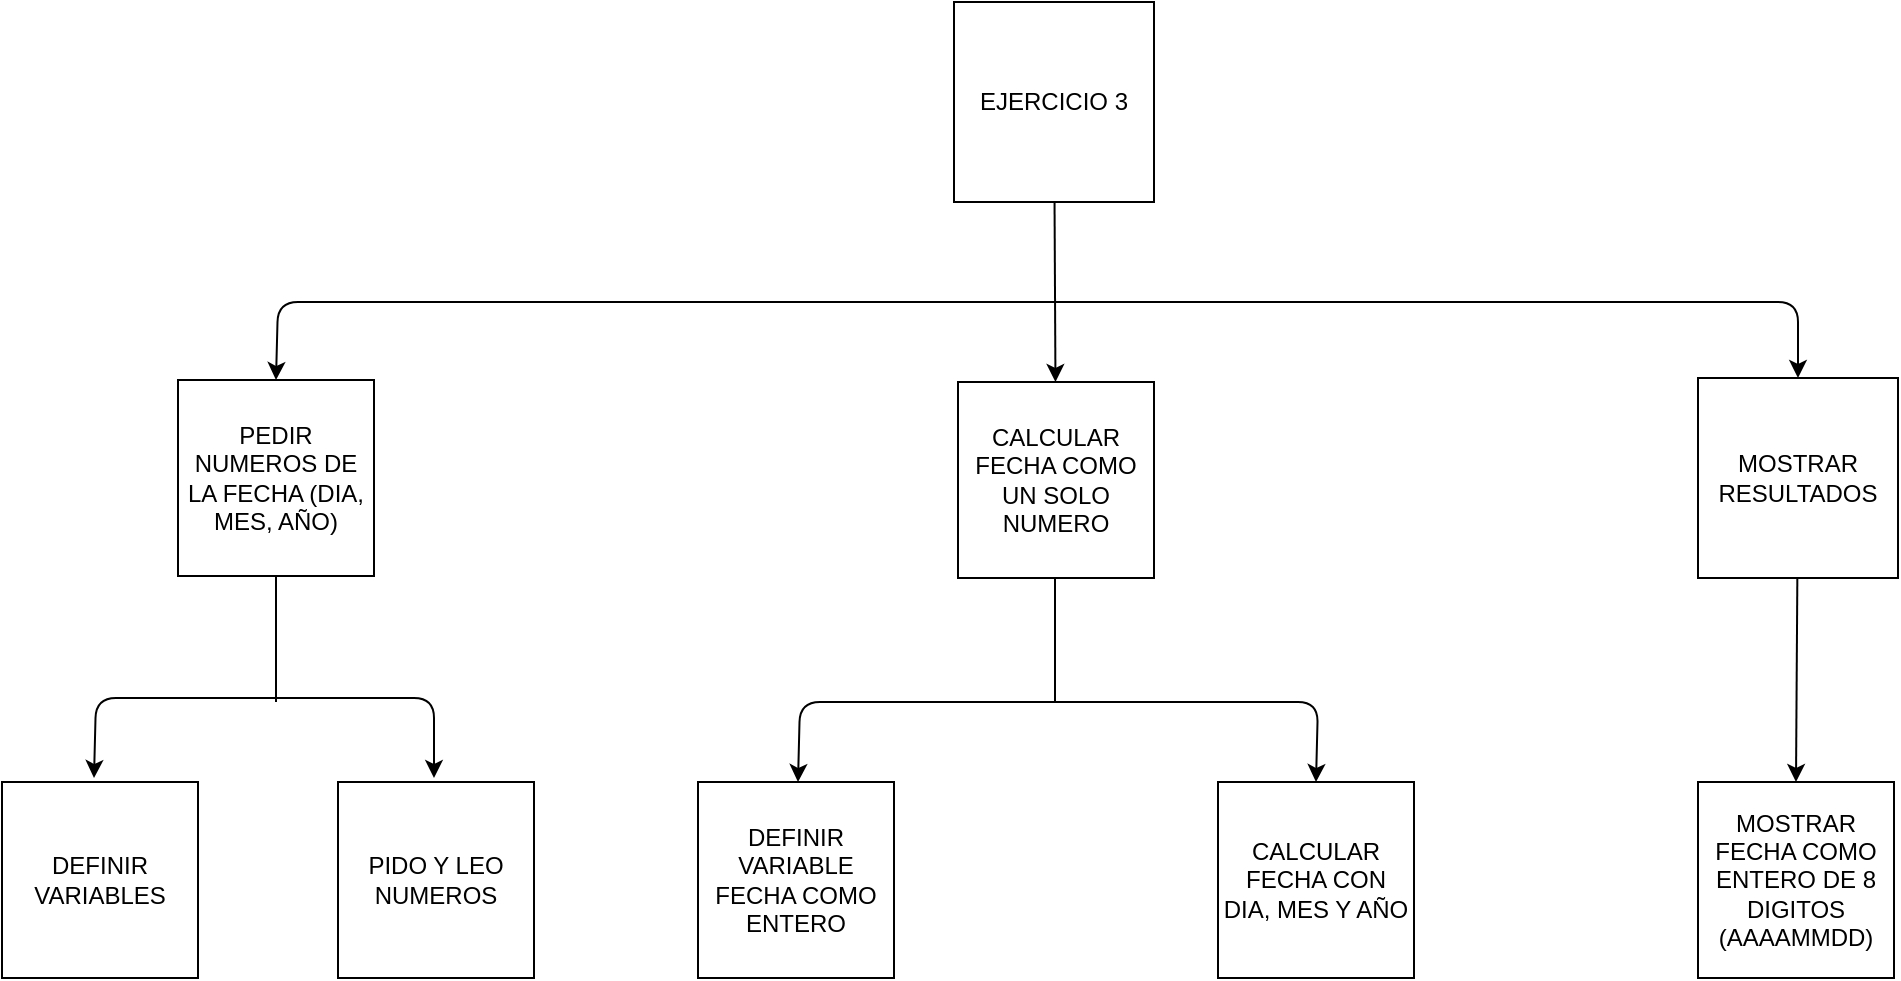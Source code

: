 <mxfile>
    <diagram id="K61mli4W6nfY99B6M5Sg" name="Page-1">
        <mxGraphModel dx="1724" dy="779" grid="1" gridSize="10" guides="1" tooltips="1" connect="1" arrows="1" fold="1" page="1" pageScale="1" pageWidth="850" pageHeight="1100" background="light-dark(#FFFFFF,#0A0A0A)" math="0" shadow="0">
            <root>
                <mxCell id="0"/>
                <mxCell id="1" parent="0"/>
                <mxCell id="2" value="" style="edgeStyle=none;html=1;" edge="1" parent="1" source="5" target="6">
                    <mxGeometry relative="1" as="geometry"/>
                </mxCell>
                <mxCell id="3" value="" style="edgeStyle=none;html=1;entryX=0.5;entryY=0;entryDx=0;entryDy=0;" edge="1" parent="1" target="7">
                    <mxGeometry relative="1" as="geometry">
                        <mxPoint x="425" y="160" as="sourcePoint"/>
                        <Array as="points">
                            <mxPoint x="40" y="160"/>
                        </Array>
                    </mxGeometry>
                </mxCell>
                <mxCell id="4" value="" style="edgeStyle=none;html=1;entryX=0.5;entryY=0;entryDx=0;entryDy=0;" edge="1" parent="1" target="9">
                    <mxGeometry relative="1" as="geometry">
                        <mxPoint x="410" y="160" as="sourcePoint"/>
                        <Array as="points">
                            <mxPoint x="800" y="160"/>
                        </Array>
                    </mxGeometry>
                </mxCell>
                <mxCell id="5" value="EJERCICIO 3" style="whiteSpace=wrap;html=1;aspect=fixed;" vertex="1" parent="1">
                    <mxGeometry x="378" y="10" width="100" height="100" as="geometry"/>
                </mxCell>
                <mxCell id="6" value="CALCULAR FECHA COMO UN SOLO NUMERO" style="whiteSpace=wrap;html=1;aspect=fixed;" vertex="1" parent="1">
                    <mxGeometry x="380" y="200" width="98" height="98" as="geometry"/>
                </mxCell>
                <mxCell id="7" value="PEDIR NUMEROS DE LA FECHA (DIA, MES, AÑO)" style="whiteSpace=wrap;html=1;aspect=fixed;" vertex="1" parent="1">
                    <mxGeometry x="-10" y="199" width="98" height="98" as="geometry"/>
                </mxCell>
                <mxCell id="8" value="" style="edgeStyle=none;html=1;entryX=0.5;entryY=0;entryDx=0;entryDy=0;" edge="1" parent="1" source="9" target="22">
                    <mxGeometry relative="1" as="geometry">
                        <mxPoint x="860" y="400" as="targetPoint"/>
                    </mxGeometry>
                </mxCell>
                <mxCell id="9" value="MOSTRAR RESULTADOS" style="whiteSpace=wrap;html=1;aspect=fixed;" vertex="1" parent="1">
                    <mxGeometry x="750" y="198" width="100" height="100" as="geometry"/>
                </mxCell>
                <mxCell id="10" value="DEFINIR VARIABLES" style="whiteSpace=wrap;html=1;aspect=fixed;" vertex="1" parent="1">
                    <mxGeometry x="-98" y="400" width="98" height="98" as="geometry"/>
                </mxCell>
                <mxCell id="11" value="PIDO Y LEO NUMEROS" style="whiteSpace=wrap;html=1;aspect=fixed;" vertex="1" parent="1">
                    <mxGeometry x="70" y="400" width="98" height="98" as="geometry"/>
                </mxCell>
                <mxCell id="12" value="" style="endArrow=none;html=1;entryX=0.5;entryY=1;entryDx=0;entryDy=0;" edge="1" parent="1" target="7">
                    <mxGeometry width="50" height="50" relative="1" as="geometry">
                        <mxPoint x="39" y="360" as="sourcePoint"/>
                        <mxPoint x="329" y="298" as="targetPoint"/>
                    </mxGeometry>
                </mxCell>
                <mxCell id="13" value="" style="endArrow=classic;html=1;entryX=0.5;entryY=0;entryDx=0;entryDy=0;" edge="1" parent="1">
                    <mxGeometry width="50" height="50" relative="1" as="geometry">
                        <mxPoint x="29" y="358" as="sourcePoint"/>
                        <mxPoint x="118" y="398" as="targetPoint"/>
                        <Array as="points">
                            <mxPoint x="118" y="358"/>
                        </Array>
                    </mxGeometry>
                </mxCell>
                <mxCell id="14" value="" style="endArrow=classic;html=1;entryX=0.5;entryY=0;entryDx=0;entryDy=0;" edge="1" parent="1">
                    <mxGeometry width="50" height="50" relative="1" as="geometry">
                        <mxPoint x="29" y="358" as="sourcePoint"/>
                        <mxPoint x="-52" y="398" as="targetPoint"/>
                        <Array as="points">
                            <mxPoint x="-51" y="358"/>
                        </Array>
                    </mxGeometry>
                </mxCell>
                <mxCell id="15" value="" style="endArrow=none;html=1;entryX=0.5;entryY=1;entryDx=0;entryDy=0;" edge="1" parent="1">
                    <mxGeometry width="50" height="50" relative="1" as="geometry">
                        <mxPoint x="428.5" y="360" as="sourcePoint"/>
                        <mxPoint x="428.5" y="298" as="targetPoint"/>
                    </mxGeometry>
                </mxCell>
                <mxCell id="16" value="DEFINIR VARIABLE FECHA COMO ENTERO" style="whiteSpace=wrap;html=1;aspect=fixed;" vertex="1" parent="1">
                    <mxGeometry x="250" y="400" width="98" height="98" as="geometry"/>
                </mxCell>
                <mxCell id="17" value="" style="endArrow=classic;html=1;entryX=0.5;entryY=0;entryDx=0;entryDy=0;" edge="1" parent="1">
                    <mxGeometry width="50" height="50" relative="1" as="geometry">
                        <mxPoint x="420" y="360" as="sourcePoint"/>
                        <mxPoint x="300" y="400" as="targetPoint"/>
                        <Array as="points">
                            <mxPoint x="301" y="360"/>
                        </Array>
                    </mxGeometry>
                </mxCell>
                <mxCell id="19" value="" style="endArrow=classic;html=1;entryX=0.5;entryY=0;entryDx=0;entryDy=0;" edge="1" parent="1" target="21">
                    <mxGeometry width="50" height="50" relative="1" as="geometry">
                        <mxPoint x="420" y="360" as="sourcePoint"/>
                        <mxPoint x="549" y="400" as="targetPoint"/>
                        <Array as="points">
                            <mxPoint x="560" y="360"/>
                        </Array>
                    </mxGeometry>
                </mxCell>
                <mxCell id="21" value="CALCULAR FECHA CON DIA, MES Y AÑO" style="whiteSpace=wrap;html=1;aspect=fixed;" vertex="1" parent="1">
                    <mxGeometry x="510" y="400" width="98" height="98" as="geometry"/>
                </mxCell>
                <mxCell id="22" value="MOSTRAR FECHA COMO ENTERO DE 8 DIGITOS (AAAAMMDD)" style="whiteSpace=wrap;html=1;aspect=fixed;" vertex="1" parent="1">
                    <mxGeometry x="750" y="400" width="98" height="98" as="geometry"/>
                </mxCell>
            </root>
        </mxGraphModel>
    </diagram>
</mxfile>